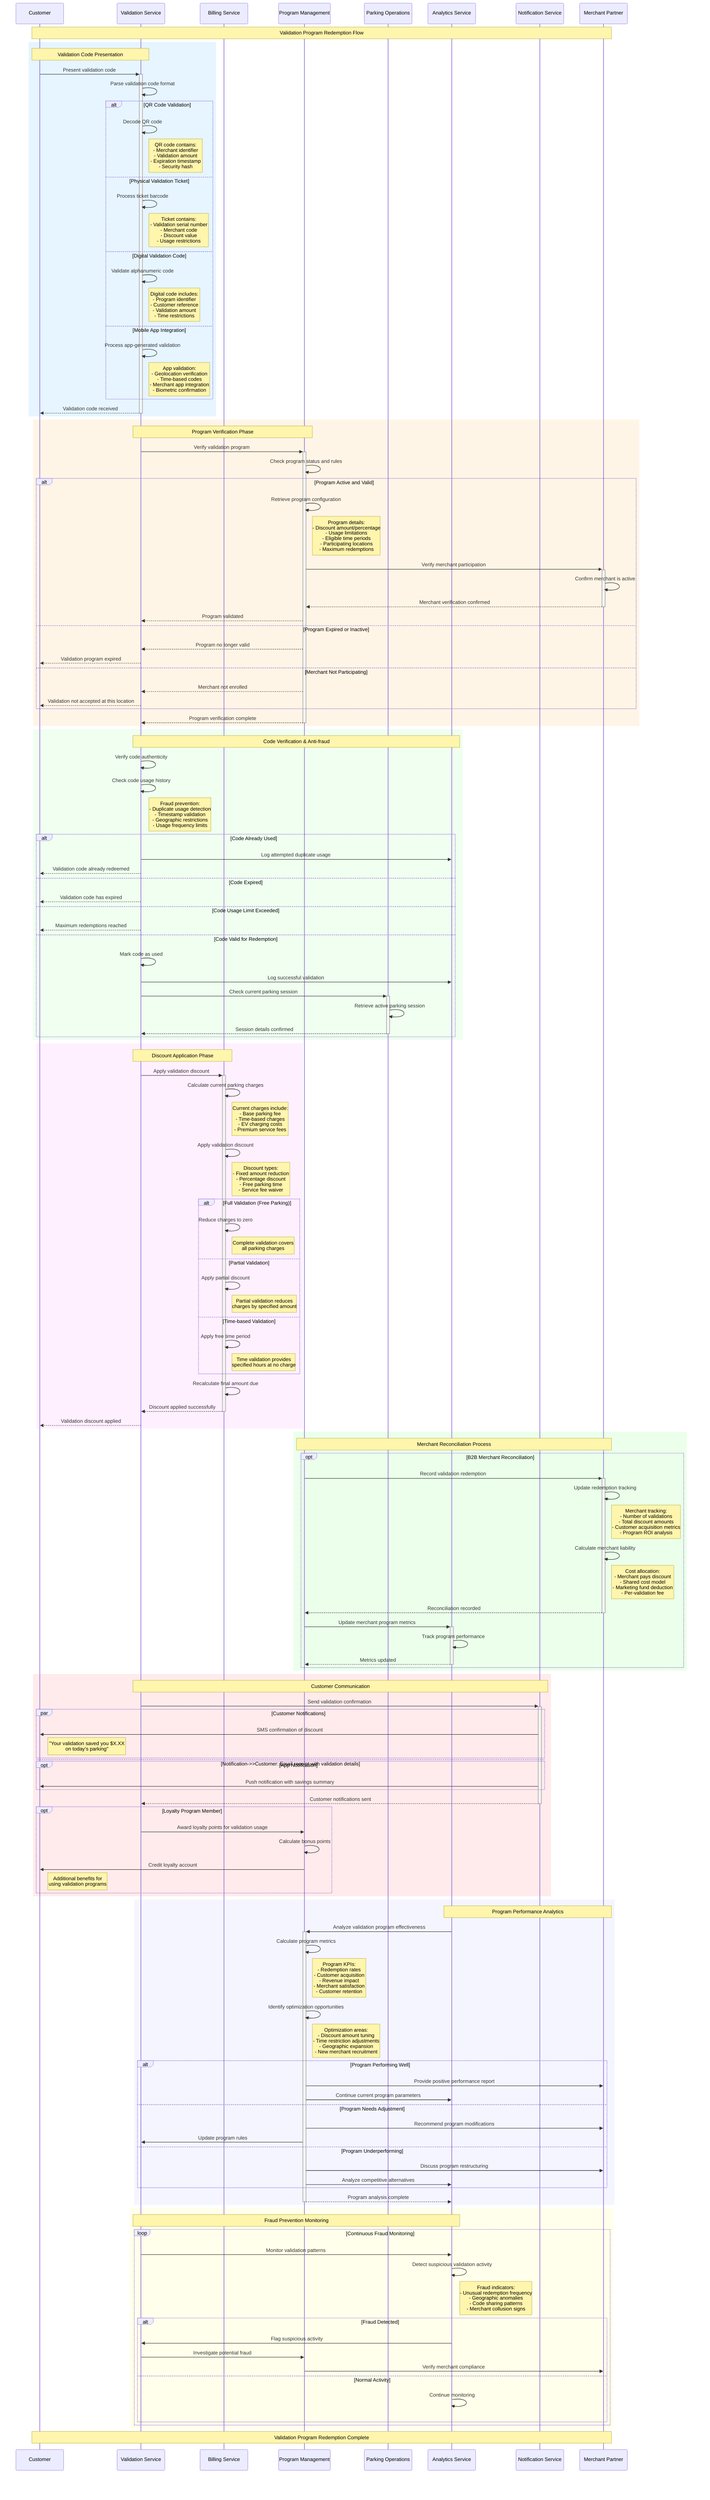 sequenceDiagram
    participant Customer
    participant ValidationSvc as Validation Service
    participant Billing as Billing Service
    participant Program as Program Management
    participant ParkingOps as Parking Operations
    participant Analytics as Analytics Service
    participant Notification as Notification Service
    participant Merchant as Merchant Partner
    
    Note over Customer, Merchant: Validation Program Redemption Flow

    %% Validation Code Presentation
    rect rgb(230, 245, 255)
    Note over Customer, ValidationSvc: Validation Code Presentation
    Customer->>+ValidationSvc: Present validation code
    ValidationSvc->>ValidationSvc: Parse validation code format
    
    alt QR Code Validation
        ValidationSvc->>ValidationSvc: Decode QR code
        Note right of ValidationSvc: QR code contains:<br/>- Merchant identifier<br/>- Validation amount<br/>- Expiration timestamp<br/>- Security hash
        
    else Physical Validation Ticket
        ValidationSvc->>ValidationSvc: Process ticket barcode
        Note right of ValidationSvc: Ticket contains:<br/>- Validation serial number<br/>- Merchant code<br/>- Discount value<br/>- Usage restrictions
        
    else Digital Validation Code
        ValidationSvc->>ValidationSvc: Validate alphanumeric code
        Note right of ValidationSvc: Digital code includes:<br/>- Program identifier<br/>- Customer reference<br/>- Validation amount<br/>- Time restrictions
        
    else Mobile App Integration
        ValidationSvc->>ValidationSvc: Process app-generated validation
        Note right of ValidationSvc: App validation:<br/>- Geolocation verification<br/>- Time-based codes<br/>- Merchant app integration<br/>- Biometric confirmation
    end
    
    ValidationSvc-->>-Customer: Validation code received
    end

    %% Program Verification
    rect rgb(255, 245, 230)
    Note over ValidationSvc, Program: Program Verification Phase
    ValidationSvc->>+Program: Verify validation program
    Program->>Program: Check program status and rules
    
    alt Program Active and Valid
        Program->>Program: Retrieve program configuration
        Note right of Program: Program details:<br/>- Discount amount/percentage<br/>- Usage limitations<br/>- Eligible time periods<br/>- Participating locations<br/>- Maximum redemptions
        
        Program->>+Merchant: Verify merchant participation
        Merchant->>Merchant: Confirm merchant is active
        Merchant-->>-Program: Merchant verification confirmed
        
        Program-->>ValidationSvc: Program validated
        
    else Program Expired or Inactive
        Program-->>ValidationSvc: Program no longer valid
        ValidationSvc-->>Customer: Validation program expired
        
    else Merchant Not Participating
        Program-->>ValidationSvc: Merchant not enrolled
        ValidationSvc-->>Customer: Validation not accepted at this location
    end
    
    Program-->>-ValidationSvc: Program verification complete
    end

    %% Validation Code Verification
    rect rgb(240, 255, 240)
    Note over ValidationSvc, Analytics: Code Verification & Anti-fraud
    ValidationSvc->>ValidationSvc: Verify code authenticity
    
    ValidationSvc->>ValidationSvc: Check code usage history
    Note right of ValidationSvc: Fraud prevention:<br/>- Duplicate usage detection<br/>- Timestamp validation<br/>- Geographic restrictions<br/>- Usage frequency limits
    
    alt Code Already Used
        ValidationSvc->>Analytics: Log attempted duplicate usage
        ValidationSvc-->>Customer: Validation code already redeemed
        
    else Code Expired
        ValidationSvc-->>Customer: Validation code has expired
        
    else Code Usage Limit Exceeded
        ValidationSvc-->>Customer: Maximum redemptions reached
        
    else Code Valid for Redemption
        ValidationSvc->>ValidationSvc: Mark code as used
        ValidationSvc->>Analytics: Log successful validation
        
        ValidationSvc->>+ParkingOps: Check current parking session
        ParkingOps->>ParkingOps: Retrieve active parking session
        ParkingOps-->>-ValidationSvc: Session details confirmed
    end
    end

    %% Discount Application
    rect rgb(255, 240, 255)
    Note over ValidationSvc, Billing: Discount Application Phase
    ValidationSvc->>+Billing: Apply validation discount
    
    Billing->>Billing: Calculate current parking charges
    Note right of Billing: Current charges include:<br/>- Base parking fee<br/>- Time-based charges<br/>- EV charging costs<br/>- Premium service fees
    
    Billing->>Billing: Apply validation discount
    Note right of Billing: Discount types:<br/>- Fixed amount reduction<br/>- Percentage discount<br/>- Free parking time<br/>- Service fee waiver
    
    alt Full Validation (Free Parking)
        Billing->>Billing: Reduce charges to zero
        Note right of Billing: Complete validation covers<br/>all parking charges
        
    else Partial Validation
        Billing->>Billing: Apply partial discount
        Note right of Billing: Partial validation reduces<br/>charges by specified amount
        
    else Time-based Validation
        Billing->>Billing: Apply free time period
        Note right of Billing: Time validation provides<br/>specified hours at no charge
    end
    
    Billing->>Billing: Recalculate final amount due
    Billing-->>-ValidationSvc: Discount applied successfully
    
    ValidationSvc-->>Customer: Validation discount applied
    end

    %% Merchant Reconciliation
    rect rgb(235, 255, 235)
    Note over Program, Merchant: Merchant Reconciliation Process
    opt B2B Merchant Reconciliation
        Program->>+Merchant: Record validation redemption
        Merchant->>Merchant: Update redemption tracking
        Note right of Merchant: Merchant tracking:<br/>- Number of validations<br/>- Total discount amounts<br/>- Customer acquisition metrics<br/>- Program ROI analysis
        
        Merchant->>Merchant: Calculate merchant liability
        Note right of Merchant: Cost allocation:<br/>- Merchant pays discount<br/>- Shared cost model<br/>- Marketing fund deduction<br/>- Per-validation fee
        
        Merchant-->>-Program: Reconciliation recorded
        
        Program->>+Analytics: Update merchant program metrics
        Analytics->>Analytics: Track program performance
        Analytics-->>-Program: Metrics updated
    end
    end

    %% Customer Experience Enhancement
    rect rgb(255, 235, 235)
    Note over ValidationSvc, Notification: Customer Communication
    ValidationSvc->>+Notification: Send validation confirmation
    
    par Customer Notifications
        Notification->>Customer: SMS confirmation of discount
        Note right of Customer: "Your validation saved you $X.XX<br/>on today's parking"
    and Notification->>Customer: Email receipt with validation details
    end

    opt App Notification
        Notification->>Customer: Push notification with savings summary
    end
    
    Notification-->>-ValidationSvc: Customer notifications sent
    
    %% Loyalty Program Integration
    opt Loyalty Program Member
        ValidationSvc->>Program: Award loyalty points for validation usage
        Program->>Program: Calculate bonus points
        Program->>Customer: Credit loyalty account
        Note right of Customer: Additional benefits for<br/>using validation programs
    end
    end

    %% Analytics & Program Optimization
    rect rgb(245, 245, 255)
    Note over Analytics, Merchant: Program Performance Analytics
    Analytics->>+Program: Analyze validation program effectiveness
    
    Program->>Program: Calculate program metrics
    Note right of Program: Program KPIs:<br/>- Redemption rates<br/>- Customer acquisition<br/>- Revenue impact<br/>- Merchant satisfaction<br/>- Customer retention
    
    Program->>Program: Identify optimization opportunities
    Note right of Program: Optimization areas:<br/>- Discount amount tuning<br/>- Time restriction adjustments<br/>- Geographic expansion<br/>- New merchant recruitment
    
    alt Program Performing Well
        Program->>Merchant: Provide positive performance report
        Program->>Analytics: Continue current program parameters
        
    else Program Needs Adjustment
        Program->>Merchant: Recommend program modifications
        Program->>ValidationSvc: Update program rules
        
    else Program Underperforming
        Program->>Merchant: Discuss program restructuring
        Program->>Analytics: Analyze competitive alternatives
    end
    
    Program-->>-Analytics: Program analysis complete
    end

    %% Fraud Prevention & Security
    rect rgb(255, 255, 235)
    Note over ValidationSvc, Analytics: Fraud Prevention Monitoring
    loop Continuous Fraud Monitoring
        ValidationSvc->>Analytics: Monitor validation patterns
        
        Analytics->>Analytics: Detect suspicious validation activity
        Note right of Analytics: Fraud indicators:<br/>- Unusual redemption frequency<br/>- Geographic anomalies<br/>- Code sharing patterns<br/>- Merchant collusion signs
        
        alt Fraud Detected
            Analytics->>ValidationSvc: Flag suspicious activity
            ValidationSvc->>Program: Investigate potential fraud
            Program->>Merchant: Verify merchant compliance
            
        else Normal Activity
            Analytics->>Analytics: Continue monitoring
        end
    end
    end

    Note over Customer, Merchant: Validation Program Redemption Complete